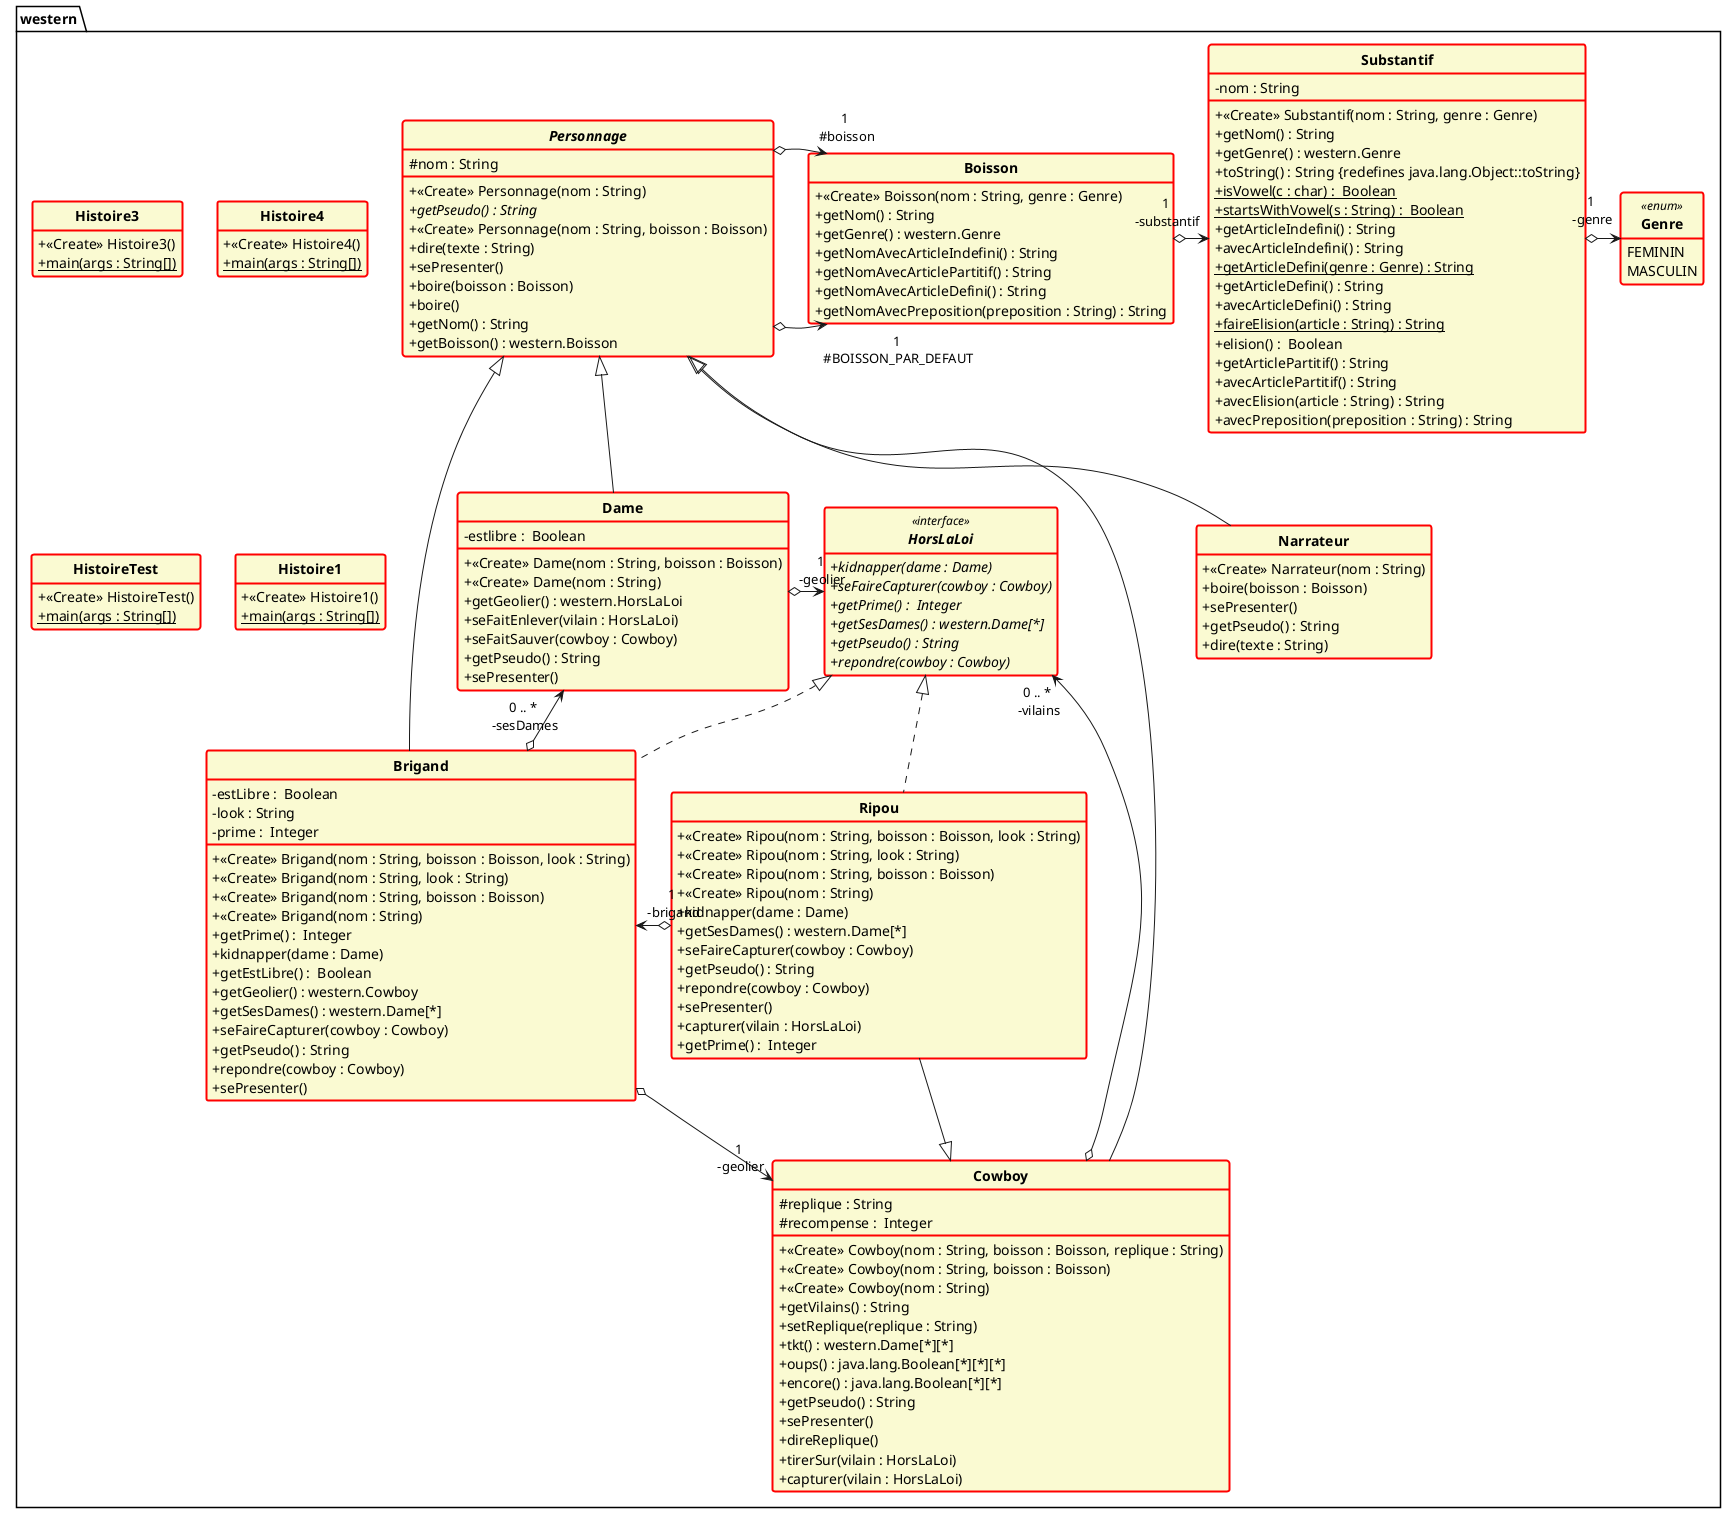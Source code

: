 @startuml

'Code généré automatiquement ;>
skinparam style strictuml
hide empty members
skinparam classAttributeIconSize 0
skinparam classFontStyle Bold
skinparam classbackgroundColor LightGoldenRodYellow
skinparam classbordercolor red
skinparam classattribute none
skinparam classborderthickness 2


interface western.HorsLaLoi <<interface>> {
	+ kidnapper(dame : Dame) {abstract}
	+ seFaireCapturer(cowboy : Cowboy) {abstract}
	+ getPrime() :  Integer {abstract}
	+ getSesDames() : western.Dame[*] {abstract}
	+ getPseudo() : String {abstract}
	+ repondre(cowboy : Cowboy) {abstract}
}

class western.Dame extends western.Personnage {
	- estlibre :  Boolean 

	+ <<Create>> Dame(nom : String, boisson : Boisson)
	+ <<Create>> Dame(nom : String)
	+ getGeolier() : western.HorsLaLoi
	+ seFaitEnlever(vilain : HorsLaLoi)
	+ seFaitSauver(cowboy : Cowboy)
	+ getPseudo() : String
	+ sePresenter()
}
	Dame o-> "1\n -geolier" western.HorsLaLoi


abstract class western.Personnage {
	# nom : String 

	+ <<Create>> Personnage(nom : String)
	+ getPseudo() : String {abstract}
	+ <<Create>> Personnage(nom : String, boisson : Boisson)
	+ dire(texte : String)
	+ sePresenter()
	+ boire(boisson : Boisson)
	+ boire()
	+ getNom() : String
	+ getBoisson() : western.Boisson
}
	Personnage o-> "1\n #BOISSON_PAR_DEFAUT" western.Boisson
	Personnage o-> "1\n #boisson" western.Boisson


class western.Boisson {

	+ <<Create>> Boisson(nom : String, genre : Genre)
	+ getNom() : String
	+ getGenre() : western.Genre
	+ getNomAvecArticleIndefini() : String
	+ getNomAvecArticlePartitif() : String
	+ getNomAvecArticleDefini() : String
	+ getNomAvecPreposition(preposition : String) : String
}
	Boisson o-> "1\n -substantif" western.Substantif


class western.Substantif {
	- nom : String 

	+ <<Create>> Substantif(nom : String, genre : Genre)
	+ getNom() : String
	+ getGenre() : western.Genre
	+ toString() : String {redefines java.lang.Object::toString}
	+ isVowel(c : char) :  Boolean {static}
	+ startsWithVowel(s : String) :  Boolean {static}
	+ getArticleIndefini() : String
	+ avecArticleIndefini() : String
	+ getArticleDefini(genre : Genre) : String {static}
	+ getArticleDefini() : String
	+ avecArticleDefini() : String
	+ faireElision(article : String) : String {static}
	+ elision() :  Boolean
	+ getArticlePartitif() : String
	+ avecArticlePartitif() : String
	+ avecElision(article : String) : String
	+ avecPreposition(preposition : String) : String
}
	Substantif o-> "1\n -genre" western.Genre


class western.Histoire3 {

	+ <<Create>> Histoire3()
	+ main(args : String[]) {static}
}


class western.Histoire4 {

	+ <<Create>> Histoire4()
	+ main(args : String[]) {static}
}


class western.HistoireTest {

	+ <<Create>> HistoireTest()
	+ main(args : String[]) {static}
}


class western.Narrateur extends western.Personnage {

	+ <<Create>> Narrateur(nom : String)
	+ boire(boisson : Boisson)
	+ sePresenter()
	+ getPseudo() : String
	+ dire(texte : String)
}


class western.Ripou extends western.Cowboy implements western.HorsLaLoi {

	+ <<Create>> Ripou(nom : String, boisson : Boisson, look : String)
	+ <<Create>> Ripou(nom : String, look : String)
	+ <<Create>> Ripou(nom : String, boisson : Boisson)
	+ <<Create>> Ripou(nom : String)
	+ kidnapper(dame : Dame)
	+ getSesDames() : western.Dame[*]
	+ seFaireCapturer(cowboy : Cowboy)
	+ getPseudo() : String
	+ repondre(cowboy : Cowboy)
	+ sePresenter()
	+ capturer(vilain : HorsLaLoi)
	+ getPrime() :  Integer
}
	Ripou o-> "1\n -brigand" western.Brigand


class western.Brigand extends western.Personnage implements western.HorsLaLoi {
	- estLibre :  Boolean 
	- look : String 
	- prime :  Integer 

	+ <<Create>> Brigand(nom : String, boisson : Boisson, look : String)
	+ <<Create>> Brigand(nom : String, look : String)
	+ <<Create>> Brigand(nom : String, boisson : Boisson)
	+ <<Create>> Brigand(nom : String)
	+ getPrime() :  Integer
	+ kidnapper(dame : Dame)
	+ getEstLibre() :  Boolean
	+ getGeolier() : western.Cowboy
	+ getSesDames() : western.Dame[*]
	+ seFaireCapturer(cowboy : Cowboy)
	+ getPseudo() : String
	+ repondre(cowboy : Cowboy)
	+ sePresenter()
}
	Brigand o-> "1\n -geolier" western.Cowboy
	Brigand o-> "0 .. *\n -sesDames" western.Dame


class western.Histoire1 {

	+ <<Create>> Histoire1()
	+ main(args : String[]) {static}
}


enum western.Genre <<enum>> {
	FEMININ
	MASCULIN


}
class western.Cowboy extends western.Personnage {
	# replique : String 
	# recompense :  Integer 

	+ <<Create>> Cowboy(nom : String, boisson : Boisson, replique : String)
	+ <<Create>> Cowboy(nom : String, boisson : Boisson)
	+ <<Create>> Cowboy(nom : String)
	+ getVilains() : String
	+ setReplique(replique : String)
	+ tkt() : western.Dame[*][*]
	+ oups() : java.lang.Boolean[*][*][*]
	+ encore() : java.lang.Boolean[*][*]
	+ getPseudo() : String
	+ sePresenter()
	+ direReplique()
	+ tirerSur(vilain : HorsLaLoi)
	+ capturer(vilain : HorsLaLoi)
}
	Cowboy o-> "0 .. *\n -vilains" western.HorsLaLoi




@enduml
